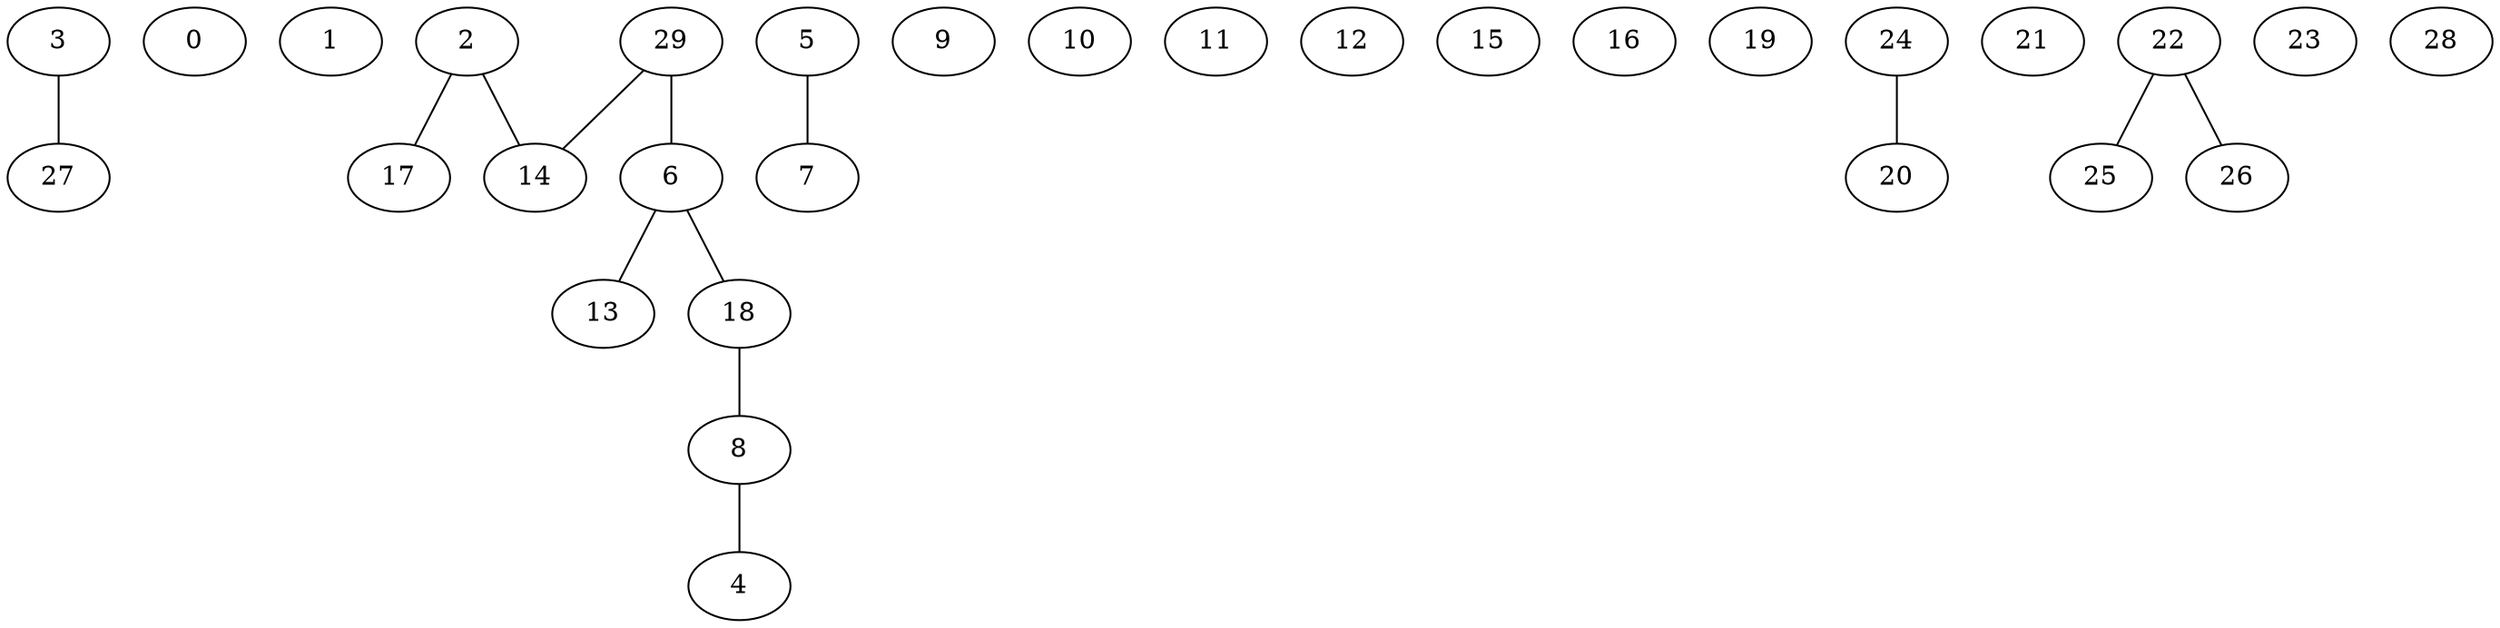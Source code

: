 graph G {
  3;
  27;
  0;
  1;
  2;
  14;
  17;
  29;
  6;
  13;
  18;
  8;
  4;
  5;
  7;
  9;
  10;
  11;
  12;
  15;
  16;
  19;
  20;
  24;
  21;
  22;
  25;
  26;
  23;
  28;
   3 -- 27;
   2 -- 14;
   2 -- 17;
   29 -- 14;
   29 -- 6;
   6 -- 13;
   6 -- 18;
   18 -- 8;
   8 -- 4;
   5 -- 7;
   24 -- 20;
   22 -- 25;
   22 -- 26;
}
